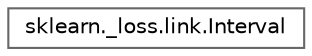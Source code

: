 digraph "Graphical Class Hierarchy"
{
 // LATEX_PDF_SIZE
  bgcolor="transparent";
  edge [fontname=Helvetica,fontsize=10,labelfontname=Helvetica,labelfontsize=10];
  node [fontname=Helvetica,fontsize=10,shape=box,height=0.2,width=0.4];
  rankdir="LR";
  Node0 [id="Node000000",label="sklearn._loss.link.Interval",height=0.2,width=0.4,color="grey40", fillcolor="white", style="filled",URL="$d5/dcd/classsklearn_1_1__loss_1_1link_1_1Interval.html",tooltip=" "];
}
